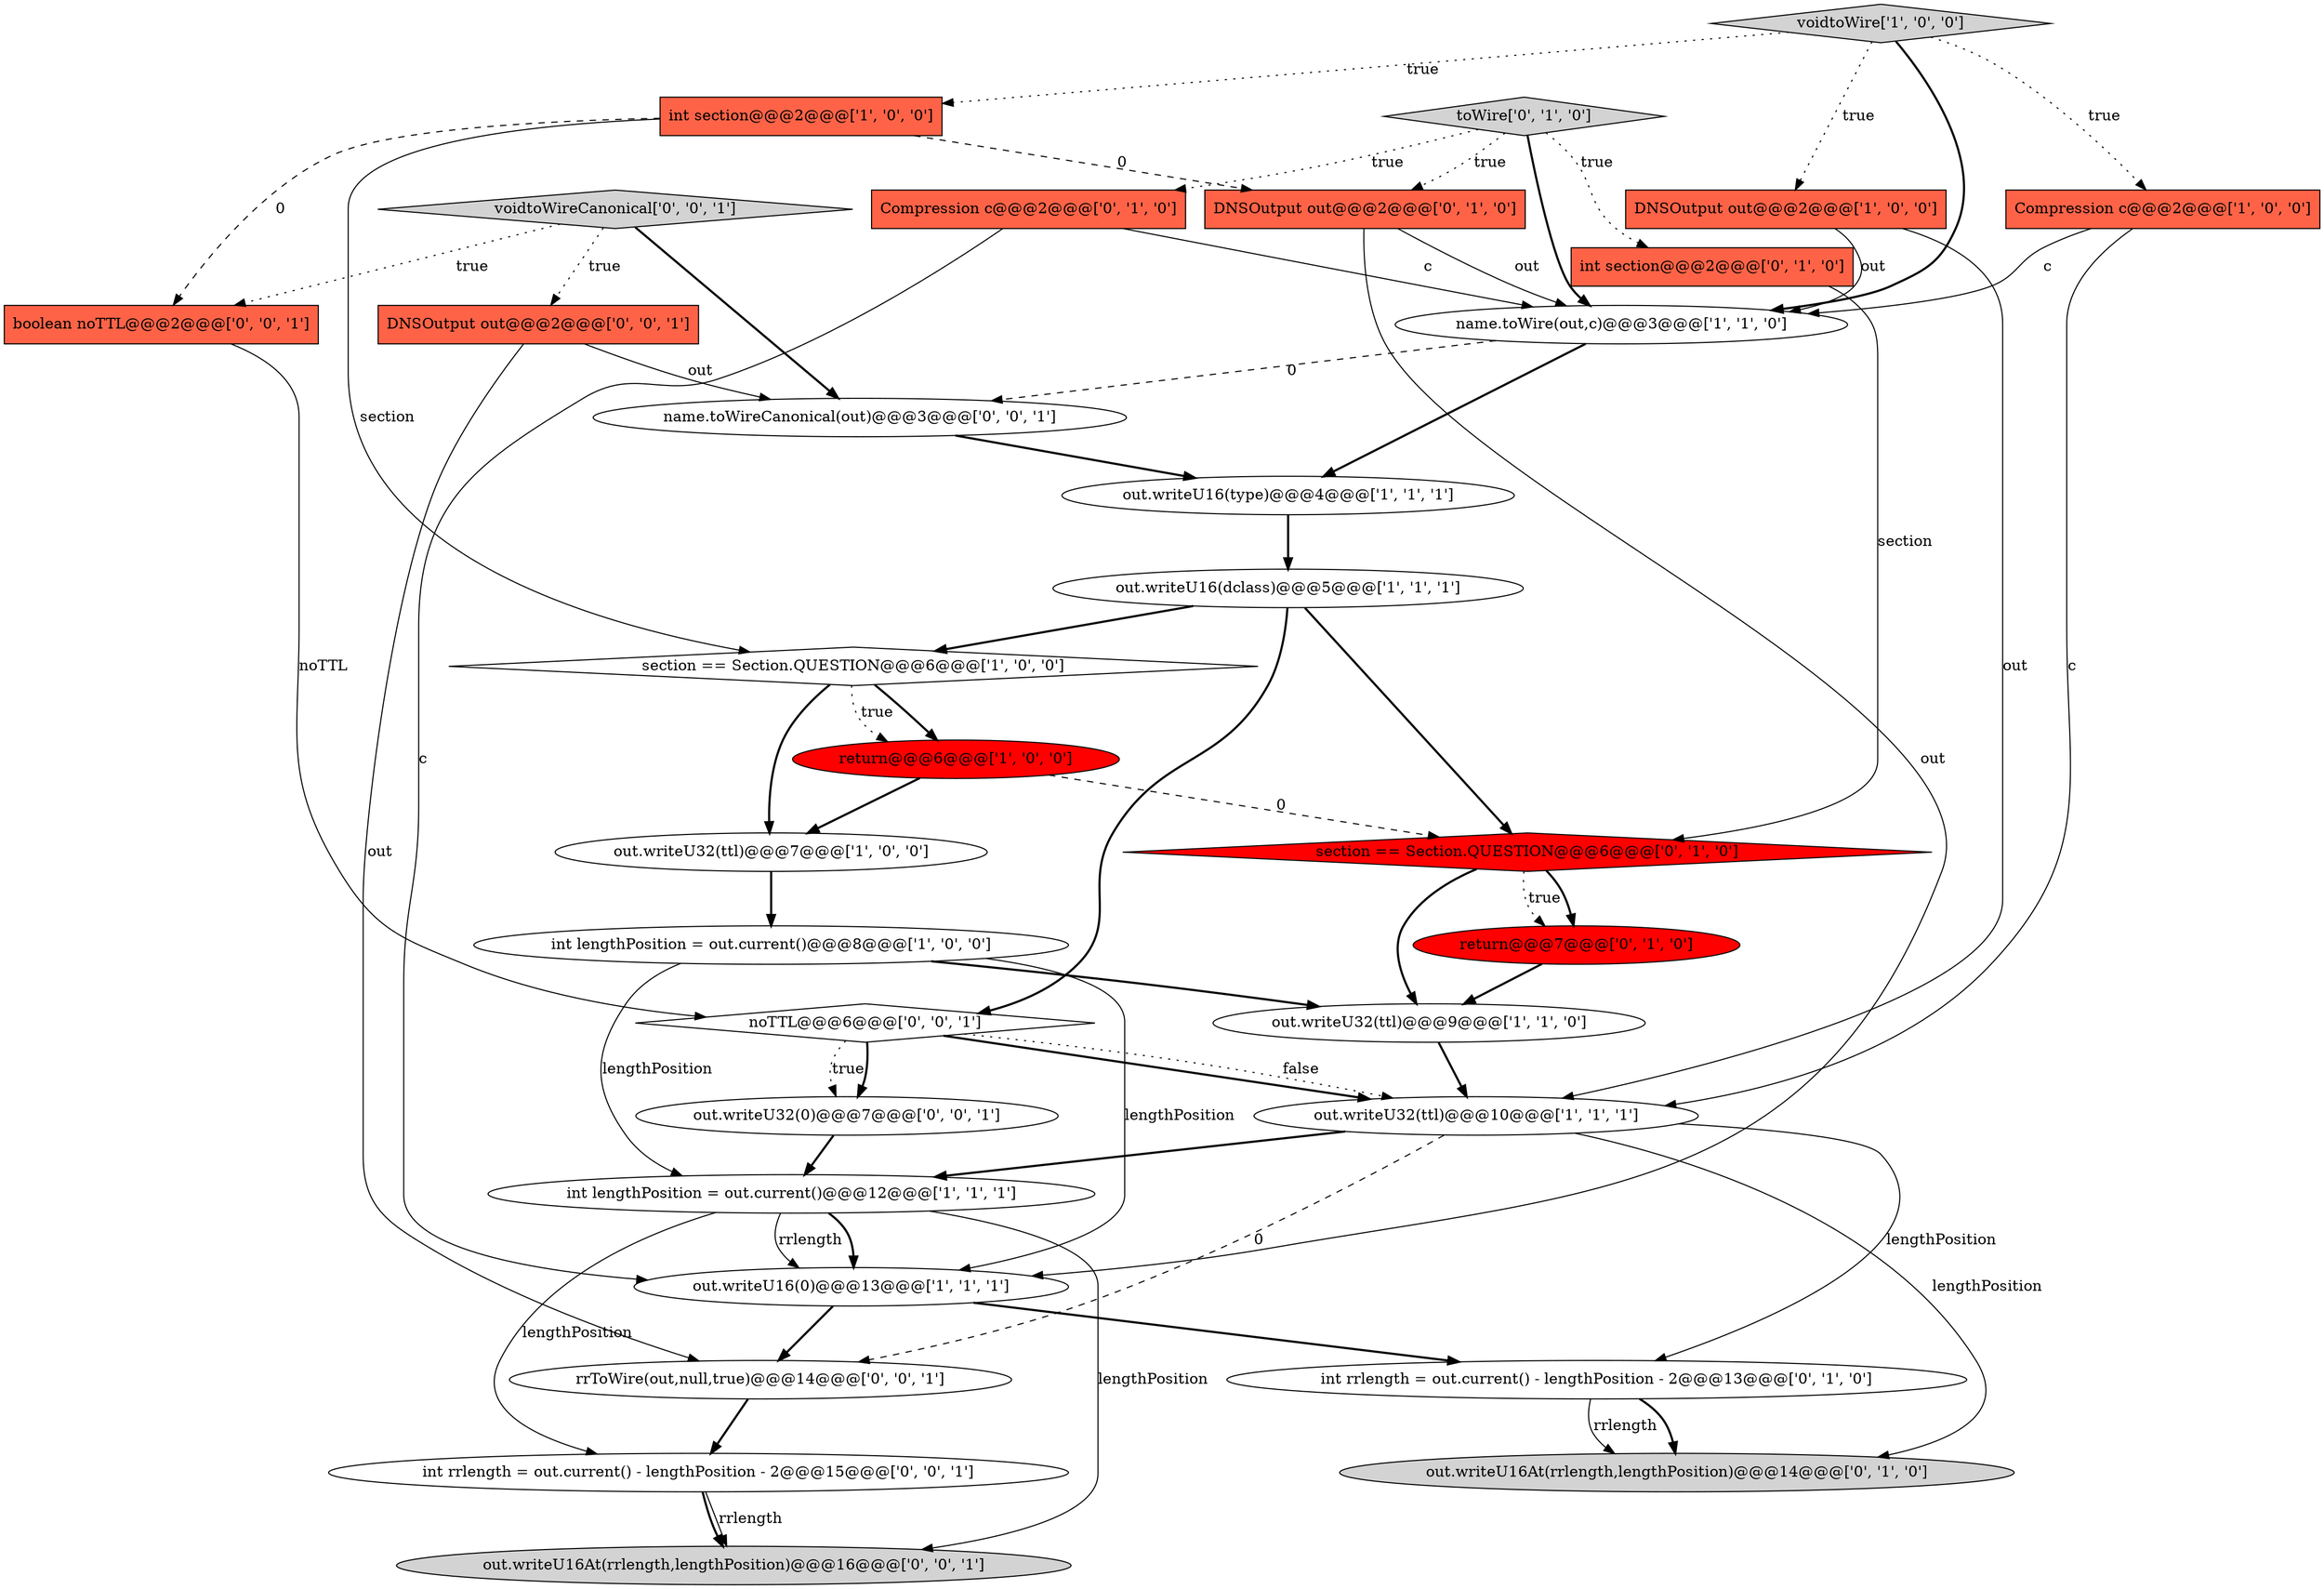 digraph {
2 [style = filled, label = "out.writeU16(type)@@@4@@@['1', '1', '1']", fillcolor = white, shape = ellipse image = "AAA0AAABBB1BBB"];
8 [style = filled, label = "int lengthPosition = out.current()@@@8@@@['1', '0', '0']", fillcolor = white, shape = ellipse image = "AAA0AAABBB1BBB"];
4 [style = filled, label = "name.toWire(out,c)@@@3@@@['1', '1', '0']", fillcolor = white, shape = ellipse image = "AAA0AAABBB1BBB"];
14 [style = filled, label = "out.writeU16(dclass)@@@5@@@['1', '1', '1']", fillcolor = white, shape = ellipse image = "AAA0AAABBB1BBB"];
11 [style = filled, label = "out.writeU32(ttl)@@@10@@@['1', '1', '1']", fillcolor = white, shape = ellipse image = "AAA0AAABBB1BBB"];
22 [style = filled, label = "out.writeU16At(rrlength,lengthPosition)@@@14@@@['0', '1', '0']", fillcolor = lightgray, shape = ellipse image = "AAA0AAABBB2BBB"];
19 [style = filled, label = "section == Section.QUESTION@@@6@@@['0', '1', '0']", fillcolor = red, shape = diamond image = "AAA1AAABBB2BBB"];
26 [style = filled, label = "name.toWireCanonical(out)@@@3@@@['0', '0', '1']", fillcolor = white, shape = ellipse image = "AAA0AAABBB3BBB"];
10 [style = filled, label = "int lengthPosition = out.current()@@@12@@@['1', '1', '1']", fillcolor = white, shape = ellipse image = "AAA0AAABBB1BBB"];
27 [style = filled, label = "DNSOutput out@@@2@@@['0', '0', '1']", fillcolor = tomato, shape = box image = "AAA0AAABBB3BBB"];
28 [style = filled, label = "boolean noTTL@@@2@@@['0', '0', '1']", fillcolor = tomato, shape = box image = "AAA0AAABBB3BBB"];
15 [style = filled, label = "int section@@@2@@@['0', '1', '0']", fillcolor = tomato, shape = box image = "AAA0AAABBB2BBB"];
18 [style = filled, label = "DNSOutput out@@@2@@@['0', '1', '0']", fillcolor = tomato, shape = box image = "AAA1AAABBB2BBB"];
13 [style = filled, label = "return@@@6@@@['1', '0', '0']", fillcolor = red, shape = ellipse image = "AAA1AAABBB1BBB"];
9 [style = filled, label = "out.writeU32(ttl)@@@7@@@['1', '0', '0']", fillcolor = white, shape = ellipse image = "AAA0AAABBB1BBB"];
3 [style = filled, label = "out.writeU32(ttl)@@@9@@@['1', '1', '0']", fillcolor = white, shape = ellipse image = "AAA0AAABBB1BBB"];
25 [style = filled, label = "out.writeU16At(rrlength,lengthPosition)@@@16@@@['0', '0', '1']", fillcolor = lightgray, shape = ellipse image = "AAA0AAABBB3BBB"];
1 [style = filled, label = "section == Section.QUESTION@@@6@@@['1', '0', '0']", fillcolor = white, shape = diamond image = "AAA0AAABBB1BBB"];
24 [style = filled, label = "noTTL@@@6@@@['0', '0', '1']", fillcolor = white, shape = diamond image = "AAA0AAABBB3BBB"];
12 [style = filled, label = "out.writeU16(0)@@@13@@@['1', '1', '1']", fillcolor = white, shape = ellipse image = "AAA0AAABBB1BBB"];
23 [style = filled, label = "rrToWire(out,null,true)@@@14@@@['0', '0', '1']", fillcolor = white, shape = ellipse image = "AAA0AAABBB3BBB"];
30 [style = filled, label = "out.writeU32(0)@@@7@@@['0', '0', '1']", fillcolor = white, shape = ellipse image = "AAA0AAABBB3BBB"];
16 [style = filled, label = "Compression c@@@2@@@['0', '1', '0']", fillcolor = tomato, shape = box image = "AAA0AAABBB2BBB"];
0 [style = filled, label = "Compression c@@@2@@@['1', '0', '0']", fillcolor = tomato, shape = box image = "AAA0AAABBB1BBB"];
7 [style = filled, label = "int section@@@2@@@['1', '0', '0']", fillcolor = tomato, shape = box image = "AAA1AAABBB1BBB"];
31 [style = filled, label = "int rrlength = out.current() - lengthPosition - 2@@@15@@@['0', '0', '1']", fillcolor = white, shape = ellipse image = "AAA0AAABBB3BBB"];
21 [style = filled, label = "return@@@7@@@['0', '1', '0']", fillcolor = red, shape = ellipse image = "AAA1AAABBB2BBB"];
6 [style = filled, label = "voidtoWire['1', '0', '0']", fillcolor = lightgray, shape = diamond image = "AAA0AAABBB1BBB"];
29 [style = filled, label = "voidtoWireCanonical['0', '0', '1']", fillcolor = lightgray, shape = diamond image = "AAA0AAABBB3BBB"];
5 [style = filled, label = "DNSOutput out@@@2@@@['1', '0', '0']", fillcolor = tomato, shape = box image = "AAA0AAABBB1BBB"];
17 [style = filled, label = "toWire['0', '1', '0']", fillcolor = lightgray, shape = diamond image = "AAA0AAABBB2BBB"];
20 [style = filled, label = "int rrlength = out.current() - lengthPosition - 2@@@13@@@['0', '1', '0']", fillcolor = white, shape = ellipse image = "AAA0AAABBB2BBB"];
23->31 [style = bold, label=""];
16->12 [style = solid, label="c"];
14->24 [style = bold, label=""];
5->4 [style = solid, label="out"];
31->25 [style = bold, label=""];
18->4 [style = solid, label="out"];
7->18 [style = dashed, label="0"];
15->19 [style = solid, label="section"];
17->18 [style = dotted, label="true"];
11->22 [style = solid, label="lengthPosition"];
29->27 [style = dotted, label="true"];
27->23 [style = solid, label="out"];
8->3 [style = bold, label=""];
10->31 [style = solid, label="lengthPosition"];
3->11 [style = bold, label=""];
12->20 [style = bold, label=""];
8->10 [style = solid, label="lengthPosition"];
14->19 [style = bold, label=""];
24->30 [style = dotted, label="true"];
11->23 [style = dashed, label="0"];
19->21 [style = dotted, label="true"];
4->2 [style = bold, label=""];
4->26 [style = dashed, label="0"];
8->12 [style = solid, label="lengthPosition"];
10->25 [style = solid, label="lengthPosition"];
0->4 [style = solid, label="c"];
9->8 [style = bold, label=""];
18->12 [style = solid, label="out"];
31->25 [style = solid, label="rrlength"];
13->19 [style = dashed, label="0"];
1->13 [style = bold, label=""];
14->1 [style = bold, label=""];
1->9 [style = bold, label=""];
20->22 [style = bold, label=""];
24->30 [style = bold, label=""];
29->26 [style = bold, label=""];
17->16 [style = dotted, label="true"];
1->13 [style = dotted, label="true"];
27->26 [style = solid, label="out"];
6->4 [style = bold, label=""];
26->2 [style = bold, label=""];
17->15 [style = dotted, label="true"];
29->28 [style = dotted, label="true"];
7->28 [style = dashed, label="0"];
11->10 [style = bold, label=""];
10->12 [style = bold, label=""];
24->11 [style = bold, label=""];
0->11 [style = solid, label="c"];
2->14 [style = bold, label=""];
28->24 [style = solid, label="noTTL"];
30->10 [style = bold, label=""];
6->7 [style = dotted, label="true"];
5->11 [style = solid, label="out"];
7->1 [style = solid, label="section"];
12->23 [style = bold, label=""];
11->20 [style = solid, label="lengthPosition"];
10->12 [style = solid, label="rrlength"];
16->4 [style = solid, label="c"];
20->22 [style = solid, label="rrlength"];
13->9 [style = bold, label=""];
6->0 [style = dotted, label="true"];
19->3 [style = bold, label=""];
17->4 [style = bold, label=""];
6->5 [style = dotted, label="true"];
21->3 [style = bold, label=""];
24->11 [style = dotted, label="false"];
19->21 [style = bold, label=""];
}
